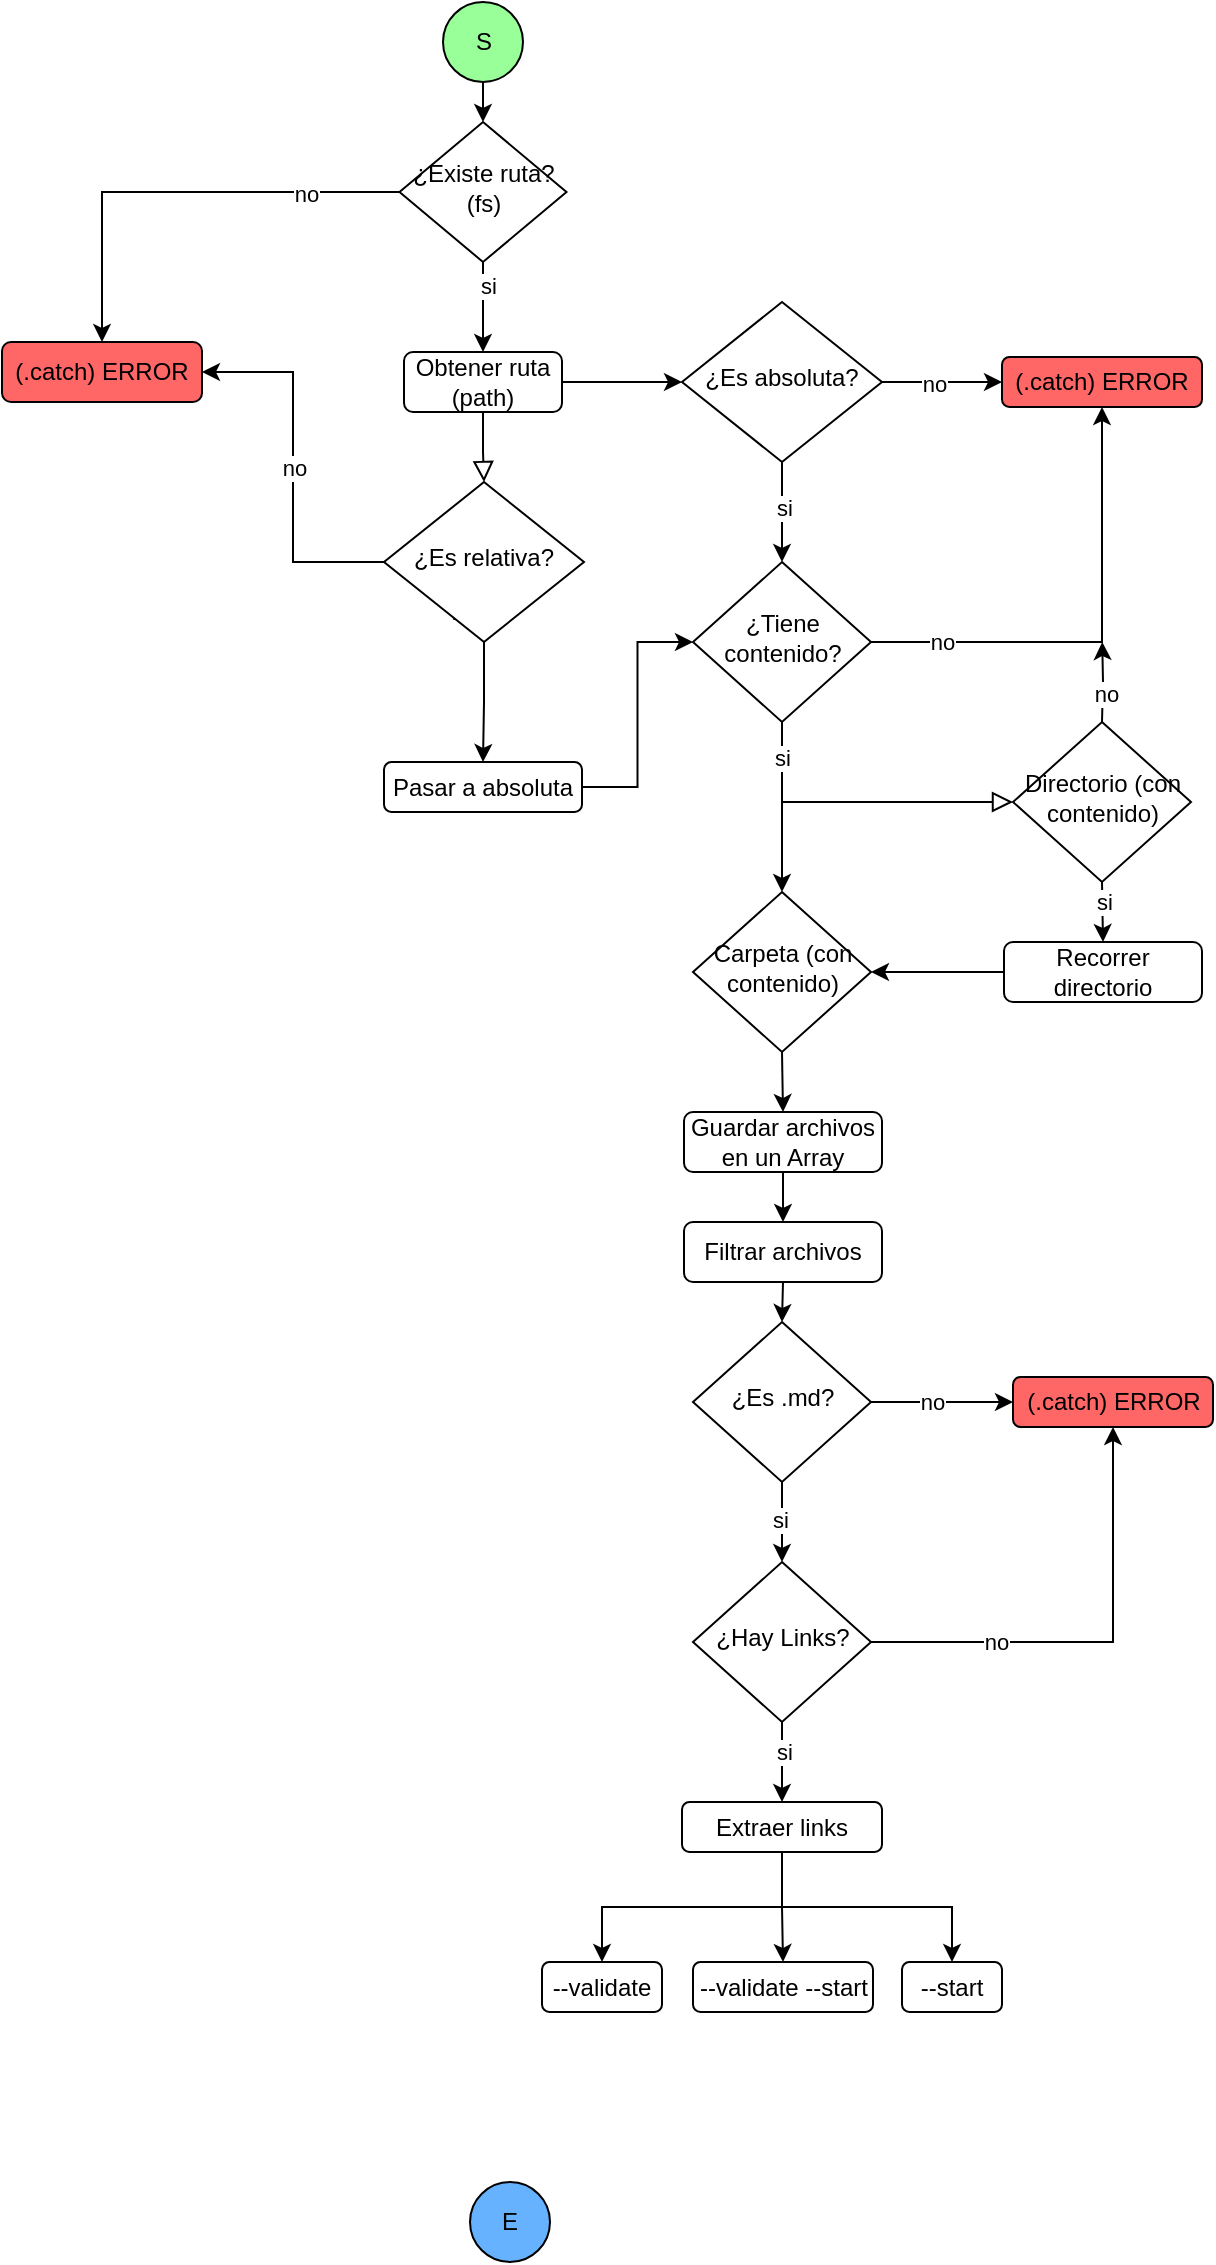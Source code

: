 <mxfile version="21.6.5" type="github">
  <diagram id="C5RBs43oDa-KdzZeNtuy" name="Page-1">
    <mxGraphModel dx="583" dy="380" grid="1" gridSize="10" guides="1" tooltips="1" connect="1" arrows="1" fold="1" page="1" pageScale="1" pageWidth="827" pageHeight="1169" math="0" shadow="0">
      <root>
        <mxCell id="WIyWlLk6GJQsqaUBKTNV-0" />
        <mxCell id="WIyWlLk6GJQsqaUBKTNV-1" parent="WIyWlLk6GJQsqaUBKTNV-0" />
        <mxCell id="K4JYTw5yfTDGfKBI4vf8-60" style="edgeStyle=orthogonalEdgeStyle;rounded=0;orthogonalLoop=1;jettySize=auto;html=1;exitX=1;exitY=0.5;exitDx=0;exitDy=0;entryX=0;entryY=0.5;entryDx=0;entryDy=0;" parent="WIyWlLk6GJQsqaUBKTNV-1" source="cMCzajVln8yDzjuoKP5j-2" target="WIyWlLk6GJQsqaUBKTNV-10" edge="1">
          <mxGeometry relative="1" as="geometry">
            <mxPoint x="465" y="200" as="sourcePoint" />
          </mxGeometry>
        </mxCell>
        <mxCell id="K4JYTw5yfTDGfKBI4vf8-66" style="edgeStyle=orthogonalEdgeStyle;rounded=0;orthogonalLoop=1;jettySize=auto;html=1;exitX=0;exitY=0.5;exitDx=0;exitDy=0;entryX=0.5;entryY=0;entryDx=0;entryDy=0;" parent="WIyWlLk6GJQsqaUBKTNV-1" source="cMCzajVln8yDzjuoKP5j-0" target="K4JYTw5yfTDGfKBI4vf8-57" edge="1">
          <mxGeometry relative="1" as="geometry" />
        </mxCell>
        <mxCell id="K4JYTw5yfTDGfKBI4vf8-67" value="no" style="edgeLabel;html=1;align=center;verticalAlign=middle;resizable=0;points=[];" parent="K4JYTw5yfTDGfKBI4vf8-66" vertex="1" connectable="0">
          <mxGeometry x="-0.582" y="1" relative="1" as="geometry">
            <mxPoint as="offset" />
          </mxGeometry>
        </mxCell>
        <mxCell id="K4JYTw5yfTDGfKBI4vf8-62" style="edgeStyle=orthogonalEdgeStyle;rounded=0;orthogonalLoop=1;jettySize=auto;html=1;exitX=1;exitY=0.5;exitDx=0;exitDy=0;entryX=0;entryY=0.5;entryDx=0;entryDy=0;" parent="WIyWlLk6GJQsqaUBKTNV-1" source="WIyWlLk6GJQsqaUBKTNV-10" target="K4JYTw5yfTDGfKBI4vf8-15" edge="1">
          <mxGeometry relative="1" as="geometry" />
        </mxCell>
        <mxCell id="K4JYTw5yfTDGfKBI4vf8-63" value="no" style="edgeLabel;html=1;align=center;verticalAlign=middle;resizable=0;points=[];" parent="K4JYTw5yfTDGfKBI4vf8-62" vertex="1" connectable="0">
          <mxGeometry x="-0.152" y="-1" relative="1" as="geometry">
            <mxPoint as="offset" />
          </mxGeometry>
        </mxCell>
        <mxCell id="K4JYTw5yfTDGfKBI4vf8-64" style="edgeStyle=orthogonalEdgeStyle;rounded=0;orthogonalLoop=1;jettySize=auto;html=1;exitX=0.5;exitY=1;exitDx=0;exitDy=0;entryX=0.5;entryY=0;entryDx=0;entryDy=0;" parent="WIyWlLk6GJQsqaUBKTNV-1" source="WIyWlLk6GJQsqaUBKTNV-10" target="K4JYTw5yfTDGfKBI4vf8-7" edge="1">
          <mxGeometry relative="1" as="geometry" />
        </mxCell>
        <mxCell id="K4JYTw5yfTDGfKBI4vf8-65" value="si" style="edgeLabel;html=1;align=center;verticalAlign=middle;resizable=0;points=[];" parent="K4JYTw5yfTDGfKBI4vf8-64" vertex="1" connectable="0">
          <mxGeometry x="-0.074" y="1" relative="1" as="geometry">
            <mxPoint as="offset" />
          </mxGeometry>
        </mxCell>
        <mxCell id="WIyWlLk6GJQsqaUBKTNV-10" value="¿Es absoluta?" style="rhombus;whiteSpace=wrap;html=1;shadow=0;fontFamily=Helvetica;fontSize=12;align=center;strokeWidth=1;spacing=6;spacingTop=-4;" parent="WIyWlLk6GJQsqaUBKTNV-1" vertex="1">
          <mxGeometry x="520" y="150" width="100" height="80" as="geometry" />
        </mxCell>
        <mxCell id="cMCzajVln8yDzjuoKP5j-3" style="edgeStyle=orthogonalEdgeStyle;rounded=0;orthogonalLoop=1;jettySize=auto;html=1;exitX=0.5;exitY=1;exitDx=0;exitDy=0;entryX=0.5;entryY=0;entryDx=0;entryDy=0;" edge="1" parent="WIyWlLk6GJQsqaUBKTNV-1" source="K4JYTw5yfTDGfKBI4vf8-0" target="cMCzajVln8yDzjuoKP5j-0">
          <mxGeometry relative="1" as="geometry" />
        </mxCell>
        <mxCell id="K4JYTw5yfTDGfKBI4vf8-0" value="S" style="ellipse;whiteSpace=wrap;html=1;aspect=fixed;fillColor=#99FF99;" parent="WIyWlLk6GJQsqaUBKTNV-1" vertex="1">
          <mxGeometry x="400.5" width="40" height="40" as="geometry" />
        </mxCell>
        <mxCell id="K4JYTw5yfTDGfKBI4vf8-16" value="" style="edgeStyle=orthogonalEdgeStyle;rounded=0;orthogonalLoop=1;jettySize=auto;html=1;entryX=0.5;entryY=0;entryDx=0;entryDy=0;exitX=0.5;exitY=1;exitDx=0;exitDy=0;" parent="WIyWlLk6GJQsqaUBKTNV-1" source="K4JYTw5yfTDGfKBI4vf8-11" target="K4JYTw5yfTDGfKBI4vf8-5" edge="1">
          <mxGeometry relative="1" as="geometry" />
        </mxCell>
        <mxCell id="K4JYTw5yfTDGfKBI4vf8-17" style="edgeStyle=orthogonalEdgeStyle;rounded=0;orthogonalLoop=1;jettySize=auto;html=1;entryX=0;entryY=0.5;entryDx=0;entryDy=0;" parent="WIyWlLk6GJQsqaUBKTNV-1" source="K4JYTw5yfTDGfKBI4vf8-5" target="K4JYTw5yfTDGfKBI4vf8-7" edge="1">
          <mxGeometry relative="1" as="geometry" />
        </mxCell>
        <mxCell id="K4JYTw5yfTDGfKBI4vf8-5" value="Pasar a absoluta" style="rounded=1;whiteSpace=wrap;html=1;" parent="WIyWlLk6GJQsqaUBKTNV-1" vertex="1">
          <mxGeometry x="371" y="380" width="99" height="25" as="geometry" />
        </mxCell>
        <mxCell id="K4JYTw5yfTDGfKBI4vf8-24" style="edgeStyle=orthogonalEdgeStyle;rounded=0;orthogonalLoop=1;jettySize=auto;html=1;exitX=0.5;exitY=0;exitDx=0;exitDy=0;" parent="WIyWlLk6GJQsqaUBKTNV-1" edge="1">
          <mxGeometry relative="1" as="geometry">
            <mxPoint x="730.118" y="320" as="targetPoint" />
            <mxPoint x="730" y="360.0" as="sourcePoint" />
          </mxGeometry>
        </mxCell>
        <mxCell id="K4JYTw5yfTDGfKBI4vf8-25" value="no" style="edgeLabel;html=1;align=center;verticalAlign=middle;resizable=0;points=[];" parent="K4JYTw5yfTDGfKBI4vf8-24" vertex="1" connectable="0">
          <mxGeometry x="-0.307" y="-1" relative="1" as="geometry">
            <mxPoint as="offset" />
          </mxGeometry>
        </mxCell>
        <mxCell id="K4JYTw5yfTDGfKBI4vf8-18" style="edgeStyle=orthogonalEdgeStyle;rounded=0;orthogonalLoop=1;jettySize=auto;html=1;exitX=1;exitY=0.5;exitDx=0;exitDy=0;entryX=0.5;entryY=1;entryDx=0;entryDy=0;" parent="WIyWlLk6GJQsqaUBKTNV-1" source="K4JYTw5yfTDGfKBI4vf8-7" target="K4JYTw5yfTDGfKBI4vf8-15" edge="1">
          <mxGeometry relative="1" as="geometry" />
        </mxCell>
        <mxCell id="K4JYTw5yfTDGfKBI4vf8-19" value="no" style="edgeLabel;html=1;align=center;verticalAlign=middle;resizable=0;points=[];" parent="K4JYTw5yfTDGfKBI4vf8-18" vertex="1" connectable="0">
          <mxGeometry x="-0.39" y="1" relative="1" as="geometry">
            <mxPoint x="-36" y="1" as="offset" />
          </mxGeometry>
        </mxCell>
        <mxCell id="K4JYTw5yfTDGfKBI4vf8-29" style="edgeStyle=orthogonalEdgeStyle;rounded=0;orthogonalLoop=1;jettySize=auto;html=1;exitX=0.5;exitY=1;exitDx=0;exitDy=0;entryX=0.5;entryY=0;entryDx=0;entryDy=0;" parent="WIyWlLk6GJQsqaUBKTNV-1" source="K4JYTw5yfTDGfKBI4vf8-7" target="K4JYTw5yfTDGfKBI4vf8-28" edge="1">
          <mxGeometry relative="1" as="geometry" />
        </mxCell>
        <mxCell id="K4JYTw5yfTDGfKBI4vf8-7" value="¿Tiene contenido?" style="rhombus;whiteSpace=wrap;html=1;shadow=0;fontFamily=Helvetica;fontSize=12;align=center;strokeWidth=1;spacing=6;spacingTop=-4;" parent="WIyWlLk6GJQsqaUBKTNV-1" vertex="1">
          <mxGeometry x="525.5" y="280" width="89" height="80" as="geometry" />
        </mxCell>
        <mxCell id="K4JYTw5yfTDGfKBI4vf8-10" value="Yes" style="edgeStyle=orthogonalEdgeStyle;rounded=0;html=1;jettySize=auto;orthogonalLoop=1;fontSize=11;endArrow=block;endFill=0;endSize=8;strokeWidth=1;shadow=0;labelBackgroundColor=none;exitX=0.5;exitY=1;exitDx=0;exitDy=0;" parent="WIyWlLk6GJQsqaUBKTNV-1" source="K4JYTw5yfTDGfKBI4vf8-11" edge="1">
          <mxGeometry y="10" relative="1" as="geometry">
            <mxPoint as="offset" />
            <mxPoint x="431.03" y="240" as="sourcePoint" />
            <mxPoint x="421" y="310" as="targetPoint" />
            <Array as="points">
              <mxPoint x="421" y="300" />
            </Array>
          </mxGeometry>
        </mxCell>
        <mxCell id="K4JYTw5yfTDGfKBI4vf8-12" value="" style="edgeStyle=orthogonalEdgeStyle;rounded=0;html=1;jettySize=auto;orthogonalLoop=1;fontSize=11;endArrow=block;endFill=0;endSize=8;strokeWidth=1;shadow=0;labelBackgroundColor=none;exitX=0.5;exitY=1;exitDx=0;exitDy=0;" parent="WIyWlLk6GJQsqaUBKTNV-1" source="cMCzajVln8yDzjuoKP5j-2" target="K4JYTw5yfTDGfKBI4vf8-11" edge="1">
          <mxGeometry y="10" relative="1" as="geometry">
            <mxPoint as="offset" />
            <mxPoint x="420.5" y="240" as="sourcePoint" />
            <mxPoint x="421" y="310" as="targetPoint" />
            <Array as="points" />
          </mxGeometry>
        </mxCell>
        <mxCell id="K4JYTw5yfTDGfKBI4vf8-58" value="no" style="edgeStyle=orthogonalEdgeStyle;rounded=0;orthogonalLoop=1;jettySize=auto;html=1;exitX=0;exitY=0.5;exitDx=0;exitDy=0;entryX=1;entryY=0.5;entryDx=0;entryDy=0;" parent="WIyWlLk6GJQsqaUBKTNV-1" source="K4JYTw5yfTDGfKBI4vf8-11" target="K4JYTw5yfTDGfKBI4vf8-57" edge="1">
          <mxGeometry relative="1" as="geometry" />
        </mxCell>
        <mxCell id="K4JYTw5yfTDGfKBI4vf8-11" value="¿Es relativa?" style="rhombus;whiteSpace=wrap;html=1;shadow=0;fontFamily=Helvetica;fontSize=12;align=center;strokeWidth=1;spacing=6;spacingTop=-4;" parent="WIyWlLk6GJQsqaUBKTNV-1" vertex="1">
          <mxGeometry x="371" y="240" width="100" height="80" as="geometry" />
        </mxCell>
        <mxCell id="K4JYTw5yfTDGfKBI4vf8-15" value="(.catch) ERROR" style="rounded=1;whiteSpace=wrap;html=1;fillColor=#FF6666;" parent="WIyWlLk6GJQsqaUBKTNV-1" vertex="1">
          <mxGeometry x="680" y="177.5" width="100" height="25" as="geometry" />
        </mxCell>
        <mxCell id="K4JYTw5yfTDGfKBI4vf8-22" value="" style="edgeStyle=orthogonalEdgeStyle;rounded=0;html=1;jettySize=auto;orthogonalLoop=1;fontSize=11;endArrow=block;endFill=0;endSize=8;strokeWidth=1;shadow=0;labelBackgroundColor=none;exitX=0.5;exitY=1;exitDx=0;exitDy=0;entryX=0;entryY=0.5;entryDx=0;entryDy=0;" parent="WIyWlLk6GJQsqaUBKTNV-1" source="K4JYTw5yfTDGfKBI4vf8-7" target="K4JYTw5yfTDGfKBI4vf8-26" edge="1">
          <mxGeometry x="-0.001" y="10" relative="1" as="geometry">
            <mxPoint as="offset" />
            <mxPoint x="580" y="240" as="sourcePoint" />
            <mxPoint x="680" y="380.0" as="targetPoint" />
            <Array as="points">
              <mxPoint x="570" y="400" />
            </Array>
          </mxGeometry>
        </mxCell>
        <mxCell id="K4JYTw5yfTDGfKBI4vf8-27" value="si" style="edgeLabel;html=1;align=center;verticalAlign=middle;resizable=0;points=[];" parent="K4JYTw5yfTDGfKBI4vf8-22" vertex="1" connectable="0">
          <mxGeometry x="-0.768" relative="1" as="geometry">
            <mxPoint as="offset" />
          </mxGeometry>
        </mxCell>
        <mxCell id="K4JYTw5yfTDGfKBI4vf8-31" value="si" style="edgeStyle=orthogonalEdgeStyle;rounded=0;orthogonalLoop=1;jettySize=auto;html=1;exitX=0.5;exitY=1;exitDx=0;exitDy=0;entryX=0.5;entryY=0;entryDx=0;entryDy=0;" parent="WIyWlLk6GJQsqaUBKTNV-1" source="K4JYTw5yfTDGfKBI4vf8-26" target="K4JYTw5yfTDGfKBI4vf8-30" edge="1">
          <mxGeometry x="-0.312" relative="1" as="geometry">
            <mxPoint as="offset" />
          </mxGeometry>
        </mxCell>
        <mxCell id="K4JYTw5yfTDGfKBI4vf8-26" value="Directorio (con contenido)" style="rhombus;whiteSpace=wrap;html=1;shadow=0;fontFamily=Helvetica;fontSize=12;align=center;strokeWidth=1;spacing=6;spacingTop=-4;" parent="WIyWlLk6GJQsqaUBKTNV-1" vertex="1">
          <mxGeometry x="685.5" y="360" width="89" height="80" as="geometry" />
        </mxCell>
        <mxCell id="K4JYTw5yfTDGfKBI4vf8-36" style="edgeStyle=orthogonalEdgeStyle;rounded=0;orthogonalLoop=1;jettySize=auto;html=1;exitX=0.5;exitY=1;exitDx=0;exitDy=0;entryX=0.5;entryY=0;entryDx=0;entryDy=0;" parent="WIyWlLk6GJQsqaUBKTNV-1" source="K4JYTw5yfTDGfKBI4vf8-28" target="K4JYTw5yfTDGfKBI4vf8-34" edge="1">
          <mxGeometry relative="1" as="geometry" />
        </mxCell>
        <mxCell id="K4JYTw5yfTDGfKBI4vf8-28" value="Carpeta (con contenido)" style="rhombus;whiteSpace=wrap;html=1;shadow=0;fontFamily=Helvetica;fontSize=12;align=center;strokeWidth=1;spacing=6;spacingTop=-4;" parent="WIyWlLk6GJQsqaUBKTNV-1" vertex="1">
          <mxGeometry x="525.5" y="445" width="89" height="80" as="geometry" />
        </mxCell>
        <mxCell id="K4JYTw5yfTDGfKBI4vf8-32" style="edgeStyle=orthogonalEdgeStyle;rounded=0;orthogonalLoop=1;jettySize=auto;html=1;exitX=0;exitY=0.5;exitDx=0;exitDy=0;entryX=1;entryY=0.5;entryDx=0;entryDy=0;" parent="WIyWlLk6GJQsqaUBKTNV-1" source="K4JYTw5yfTDGfKBI4vf8-30" target="K4JYTw5yfTDGfKBI4vf8-28" edge="1">
          <mxGeometry relative="1" as="geometry">
            <mxPoint x="620" y="485" as="targetPoint" />
          </mxGeometry>
        </mxCell>
        <mxCell id="K4JYTw5yfTDGfKBI4vf8-30" value="Recorrer directorio" style="rounded=1;whiteSpace=wrap;html=1;" parent="WIyWlLk6GJQsqaUBKTNV-1" vertex="1">
          <mxGeometry x="681" y="470" width="99" height="30" as="geometry" />
        </mxCell>
        <mxCell id="K4JYTw5yfTDGfKBI4vf8-37" style="edgeStyle=orthogonalEdgeStyle;rounded=0;orthogonalLoop=1;jettySize=auto;html=1;exitX=0.5;exitY=1;exitDx=0;exitDy=0;entryX=0.5;entryY=0;entryDx=0;entryDy=0;" parent="WIyWlLk6GJQsqaUBKTNV-1" source="K4JYTw5yfTDGfKBI4vf8-34" target="K4JYTw5yfTDGfKBI4vf8-35" edge="1">
          <mxGeometry relative="1" as="geometry" />
        </mxCell>
        <mxCell id="K4JYTw5yfTDGfKBI4vf8-34" value="Guardar archivos en un Array" style="rounded=1;whiteSpace=wrap;html=1;" parent="WIyWlLk6GJQsqaUBKTNV-1" vertex="1">
          <mxGeometry x="521" y="555" width="99" height="30" as="geometry" />
        </mxCell>
        <mxCell id="K4JYTw5yfTDGfKBI4vf8-41" style="edgeStyle=orthogonalEdgeStyle;rounded=0;orthogonalLoop=1;jettySize=auto;html=1;exitX=0.5;exitY=1;exitDx=0;exitDy=0;entryX=0.5;entryY=0;entryDx=0;entryDy=0;" parent="WIyWlLk6GJQsqaUBKTNV-1" source="K4JYTw5yfTDGfKBI4vf8-35" target="K4JYTw5yfTDGfKBI4vf8-38" edge="1">
          <mxGeometry relative="1" as="geometry" />
        </mxCell>
        <mxCell id="K4JYTw5yfTDGfKBI4vf8-35" value="Filtrar archivos" style="rounded=1;whiteSpace=wrap;html=1;" parent="WIyWlLk6GJQsqaUBKTNV-1" vertex="1">
          <mxGeometry x="521" y="610" width="99" height="30" as="geometry" />
        </mxCell>
        <mxCell id="K4JYTw5yfTDGfKBI4vf8-40" style="edgeStyle=orthogonalEdgeStyle;rounded=0;orthogonalLoop=1;jettySize=auto;html=1;exitX=1;exitY=0.5;exitDx=0;exitDy=0;entryX=0;entryY=0.5;entryDx=0;entryDy=0;" parent="WIyWlLk6GJQsqaUBKTNV-1" source="K4JYTw5yfTDGfKBI4vf8-38" target="K4JYTw5yfTDGfKBI4vf8-39" edge="1">
          <mxGeometry relative="1" as="geometry" />
        </mxCell>
        <mxCell id="K4JYTw5yfTDGfKBI4vf8-46" value="no" style="edgeLabel;html=1;align=center;verticalAlign=middle;resizable=0;points=[];" parent="K4JYTw5yfTDGfKBI4vf8-40" vertex="1" connectable="0">
          <mxGeometry x="-0.157" relative="1" as="geometry">
            <mxPoint as="offset" />
          </mxGeometry>
        </mxCell>
        <mxCell id="K4JYTw5yfTDGfKBI4vf8-43" style="edgeStyle=orthogonalEdgeStyle;rounded=0;orthogonalLoop=1;jettySize=auto;html=1;exitX=0.5;exitY=1;exitDx=0;exitDy=0;entryX=0.5;entryY=0;entryDx=0;entryDy=0;" parent="WIyWlLk6GJQsqaUBKTNV-1" source="K4JYTw5yfTDGfKBI4vf8-38" target="K4JYTw5yfTDGfKBI4vf8-42" edge="1">
          <mxGeometry relative="1" as="geometry" />
        </mxCell>
        <mxCell id="K4JYTw5yfTDGfKBI4vf8-47" value="si" style="edgeLabel;html=1;align=center;verticalAlign=middle;resizable=0;points=[];" parent="K4JYTw5yfTDGfKBI4vf8-43" vertex="1" connectable="0">
          <mxGeometry x="-0.064" y="-1" relative="1" as="geometry">
            <mxPoint as="offset" />
          </mxGeometry>
        </mxCell>
        <mxCell id="K4JYTw5yfTDGfKBI4vf8-38" value="¿Es .md?" style="rhombus;whiteSpace=wrap;html=1;shadow=0;fontFamily=Helvetica;fontSize=12;align=center;strokeWidth=1;spacing=6;spacingTop=-4;" parent="WIyWlLk6GJQsqaUBKTNV-1" vertex="1">
          <mxGeometry x="525.5" y="660" width="89" height="80" as="geometry" />
        </mxCell>
        <mxCell id="K4JYTw5yfTDGfKBI4vf8-39" value="(.catch) ERROR" style="rounded=1;whiteSpace=wrap;html=1;fillColor=#FF6666;" parent="WIyWlLk6GJQsqaUBKTNV-1" vertex="1">
          <mxGeometry x="685.5" y="687.5" width="100" height="25" as="geometry" />
        </mxCell>
        <mxCell id="K4JYTw5yfTDGfKBI4vf8-44" style="edgeStyle=orthogonalEdgeStyle;rounded=0;orthogonalLoop=1;jettySize=auto;html=1;exitX=1;exitY=0.5;exitDx=0;exitDy=0;entryX=0.5;entryY=1;entryDx=0;entryDy=0;" parent="WIyWlLk6GJQsqaUBKTNV-1" source="K4JYTw5yfTDGfKBI4vf8-42" target="K4JYTw5yfTDGfKBI4vf8-39" edge="1">
          <mxGeometry relative="1" as="geometry" />
        </mxCell>
        <mxCell id="K4JYTw5yfTDGfKBI4vf8-45" value="no" style="edgeLabel;html=1;align=center;verticalAlign=middle;resizable=0;points=[];" parent="K4JYTw5yfTDGfKBI4vf8-44" vertex="1" connectable="0">
          <mxGeometry x="-0.453" relative="1" as="geometry">
            <mxPoint as="offset" />
          </mxGeometry>
        </mxCell>
        <mxCell id="K4JYTw5yfTDGfKBI4vf8-49" style="edgeStyle=orthogonalEdgeStyle;rounded=0;orthogonalLoop=1;jettySize=auto;html=1;exitX=0.5;exitY=1;exitDx=0;exitDy=0;entryX=0.5;entryY=0;entryDx=0;entryDy=0;" parent="WIyWlLk6GJQsqaUBKTNV-1" source="K4JYTw5yfTDGfKBI4vf8-42" target="K4JYTw5yfTDGfKBI4vf8-48" edge="1">
          <mxGeometry relative="1" as="geometry" />
        </mxCell>
        <mxCell id="K4JYTw5yfTDGfKBI4vf8-50" value="si" style="edgeLabel;html=1;align=center;verticalAlign=middle;resizable=0;points=[];" parent="K4JYTw5yfTDGfKBI4vf8-49" vertex="1" connectable="0">
          <mxGeometry x="-0.257" y="1" relative="1" as="geometry">
            <mxPoint as="offset" />
          </mxGeometry>
        </mxCell>
        <mxCell id="K4JYTw5yfTDGfKBI4vf8-42" value="¿Hay Links?" style="rhombus;whiteSpace=wrap;html=1;shadow=0;fontFamily=Helvetica;fontSize=12;align=center;strokeWidth=1;spacing=6;spacingTop=-4;" parent="WIyWlLk6GJQsqaUBKTNV-1" vertex="1">
          <mxGeometry x="525.5" y="780" width="89" height="80" as="geometry" />
        </mxCell>
        <mxCell id="K4JYTw5yfTDGfKBI4vf8-54" style="edgeStyle=orthogonalEdgeStyle;rounded=0;orthogonalLoop=1;jettySize=auto;html=1;exitX=0.5;exitY=1;exitDx=0;exitDy=0;entryX=0.5;entryY=0;entryDx=0;entryDy=0;" parent="WIyWlLk6GJQsqaUBKTNV-1" source="K4JYTw5yfTDGfKBI4vf8-48" target="K4JYTw5yfTDGfKBI4vf8-51" edge="1">
          <mxGeometry relative="1" as="geometry" />
        </mxCell>
        <mxCell id="K4JYTw5yfTDGfKBI4vf8-55" style="edgeStyle=orthogonalEdgeStyle;rounded=0;orthogonalLoop=1;jettySize=auto;html=1;exitX=0.5;exitY=1;exitDx=0;exitDy=0;entryX=0.5;entryY=0;entryDx=0;entryDy=0;" parent="WIyWlLk6GJQsqaUBKTNV-1" source="K4JYTw5yfTDGfKBI4vf8-48" target="K4JYTw5yfTDGfKBI4vf8-52" edge="1">
          <mxGeometry relative="1" as="geometry" />
        </mxCell>
        <mxCell id="K4JYTw5yfTDGfKBI4vf8-56" style="edgeStyle=orthogonalEdgeStyle;rounded=0;orthogonalLoop=1;jettySize=auto;html=1;exitX=0.5;exitY=1;exitDx=0;exitDy=0;entryX=0.5;entryY=0;entryDx=0;entryDy=0;" parent="WIyWlLk6GJQsqaUBKTNV-1" source="K4JYTw5yfTDGfKBI4vf8-48" target="K4JYTw5yfTDGfKBI4vf8-53" edge="1">
          <mxGeometry relative="1" as="geometry" />
        </mxCell>
        <mxCell id="K4JYTw5yfTDGfKBI4vf8-48" value="Extraer links" style="rounded=1;whiteSpace=wrap;html=1;" parent="WIyWlLk6GJQsqaUBKTNV-1" vertex="1">
          <mxGeometry x="520" y="900" width="100" height="25" as="geometry" />
        </mxCell>
        <mxCell id="K4JYTw5yfTDGfKBI4vf8-51" value="--validate" style="rounded=1;whiteSpace=wrap;html=1;" parent="WIyWlLk6GJQsqaUBKTNV-1" vertex="1">
          <mxGeometry x="450" y="980" width="60" height="25" as="geometry" />
        </mxCell>
        <mxCell id="K4JYTw5yfTDGfKBI4vf8-52" value="--validate --start" style="rounded=1;whiteSpace=wrap;html=1;" parent="WIyWlLk6GJQsqaUBKTNV-1" vertex="1">
          <mxGeometry x="525.5" y="980" width="90" height="25" as="geometry" />
        </mxCell>
        <mxCell id="K4JYTw5yfTDGfKBI4vf8-53" value="--start" style="rounded=1;whiteSpace=wrap;html=1;" parent="WIyWlLk6GJQsqaUBKTNV-1" vertex="1">
          <mxGeometry x="630" y="980" width="50" height="25" as="geometry" />
        </mxCell>
        <mxCell id="K4JYTw5yfTDGfKBI4vf8-57" value="(.catch) ERROR" style="rounded=1;whiteSpace=wrap;html=1;fillColor=#FF6666;" parent="WIyWlLk6GJQsqaUBKTNV-1" vertex="1">
          <mxGeometry x="180" y="170" width="100" height="30" as="geometry" />
        </mxCell>
        <mxCell id="K4JYTw5yfTDGfKBI4vf8-70" value="E" style="ellipse;whiteSpace=wrap;html=1;aspect=fixed;fillColor=#66B2FF;" parent="WIyWlLk6GJQsqaUBKTNV-1" vertex="1">
          <mxGeometry x="414" y="1090" width="40" height="40" as="geometry" />
        </mxCell>
        <mxCell id="cMCzajVln8yDzjuoKP5j-4" style="edgeStyle=orthogonalEdgeStyle;rounded=0;orthogonalLoop=1;jettySize=auto;html=1;exitX=0.5;exitY=1;exitDx=0;exitDy=0;entryX=0.5;entryY=0;entryDx=0;entryDy=0;" edge="1" parent="WIyWlLk6GJQsqaUBKTNV-1" source="cMCzajVln8yDzjuoKP5j-0" target="cMCzajVln8yDzjuoKP5j-2">
          <mxGeometry relative="1" as="geometry">
            <mxPoint x="420.5" y="160" as="targetPoint" />
          </mxGeometry>
        </mxCell>
        <mxCell id="cMCzajVln8yDzjuoKP5j-5" value="si" style="edgeLabel;html=1;align=center;verticalAlign=middle;resizable=0;points=[];" vertex="1" connectable="0" parent="cMCzajVln8yDzjuoKP5j-4">
          <mxGeometry x="-0.495" y="2" relative="1" as="geometry">
            <mxPoint as="offset" />
          </mxGeometry>
        </mxCell>
        <mxCell id="cMCzajVln8yDzjuoKP5j-0" value="¿Existe ruta?&lt;br&gt;(fs)" style="rhombus;whiteSpace=wrap;html=1;shadow=0;fontFamily=Helvetica;fontSize=12;align=center;strokeWidth=1;spacing=6;spacingTop=-4;" vertex="1" parent="WIyWlLk6GJQsqaUBKTNV-1">
          <mxGeometry x="378.75" y="60" width="83.5" height="70" as="geometry" />
        </mxCell>
        <mxCell id="cMCzajVln8yDzjuoKP5j-2" value="Obtener ruta&lt;br&gt;(path)" style="rounded=1;whiteSpace=wrap;html=1;fontSize=12;glass=0;strokeWidth=1;shadow=0;" vertex="1" parent="WIyWlLk6GJQsqaUBKTNV-1">
          <mxGeometry x="381" y="175" width="79" height="30" as="geometry" />
        </mxCell>
      </root>
    </mxGraphModel>
  </diagram>
</mxfile>
